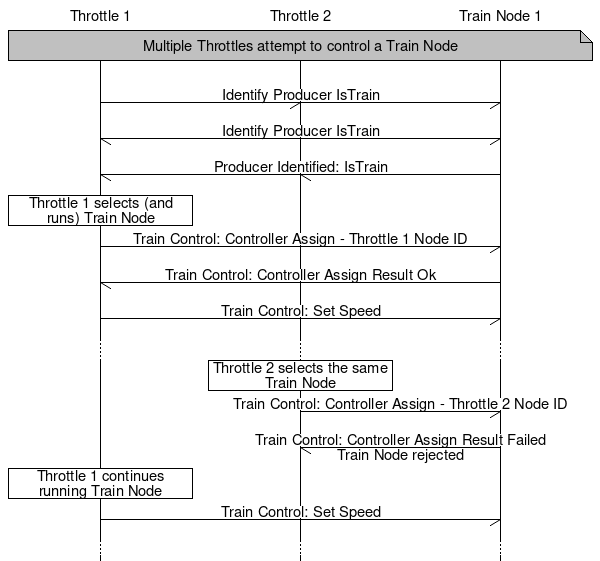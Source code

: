 # Assigning a controller when the train node does not support throttle to throttle handover.

msc {
     hscale = "1";
     "Throttle 1", "Throttle 2", "Train Node 1";
     
     "Throttle 1" note "Train Node 1"      [ label = "Multiple Throttles attempt to control a Train Node", textbgcolour="#c0c0c0" ];
     |||;
     "Throttle 1" -> *                            [ label = "Identify Producer IsTrain" ];
     "Throttle 2" -> *                            [ label = "Identify Producer IsTrain" ];
     * <- "Train Node 1"                          [ label = "Producer Identified: IsTrain" ];
     "Throttle 1" box "Throttle 1"               [ label = "Throttle 1 selects (and runs) Train Node" ];
     "Throttle 1" -> "Train Node 1"               [ label = "Train Control: Controller Assign - Throttle 1 Node ID" ];
     "Throttle 1" <- "Train Node 1"               [ label = "Train Control: Controller Assign Result Ok" ];
     "Throttle 1" -> "Train Node 1"               [ label = "Train Control: Set Speed" ];
     ...;
     "Throttle 2" box "Throttle 2"               [ label = "Throttle 2 selects the same Train Node" ];
     "Throttle 2" -> "Train Node 1"               [ label = "Train Control: Controller Assign - Throttle 2 Node ID" ];
     "Throttle 2" <- "Train Node 1"               [ label = "Train Control: Controller Assign Result Failed\nTrain Node rejected" ];
     
     "Throttle 1" box "Throttle 1"		  [ label = "Throttle 1 continues running Train Node" ];
     "Throttle 1" -> "Train Node 1"               [ label = "Train Control: Set Speed" ];
     ...;            
}
